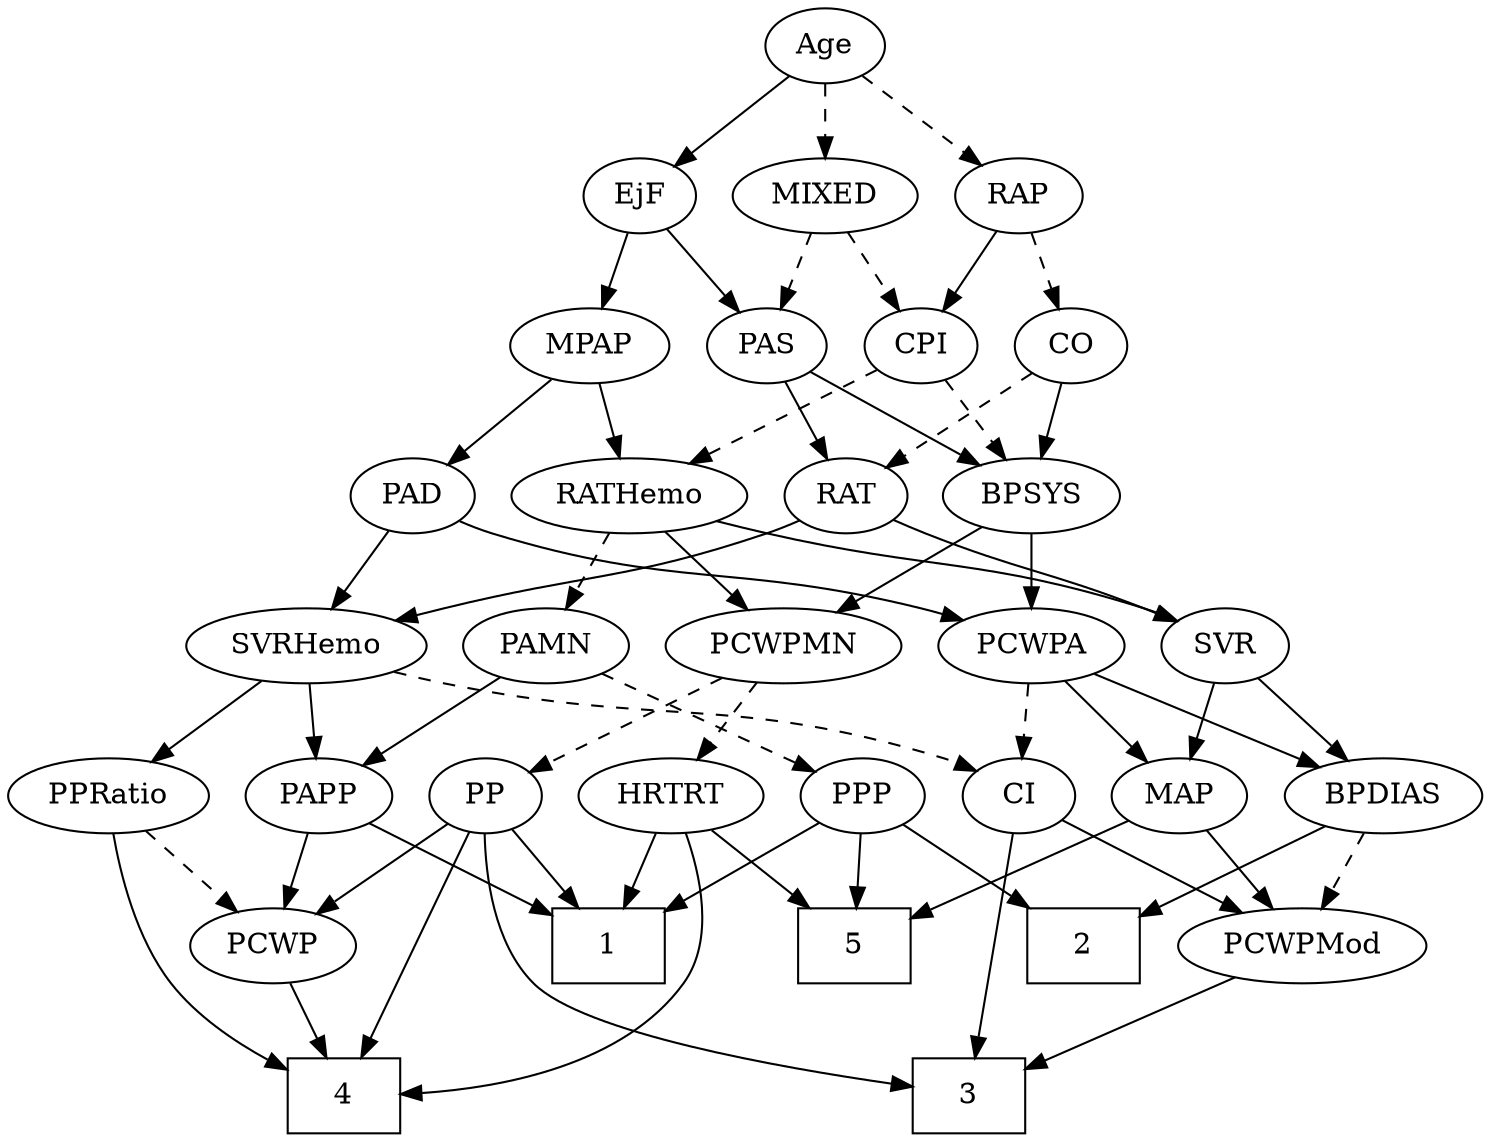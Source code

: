 strict digraph {
	graph [bb="0,0,656.89,540"];
	node [label="\N"];
	1	[height=0.5,
		pos="261.65,90",
		shape=box,
		width=0.75];
	2	[height=0.5,
		pos="483.65,90",
		shape=box,
		width=0.75];
	3	[height=0.5,
		pos="428.65,18",
		shape=box,
		width=0.75];
	4	[height=0.5,
		pos="137.65,18",
		shape=box,
		width=0.75];
	5	[height=0.5,
		pos="373.65,90",
		shape=box,
		width=0.75];
	Age	[height=0.5,
		pos="356.65,522",
		width=0.75];
	EjF	[height=0.5,
		pos="271.65,450",
		width=0.75];
	Age -> EjF	[pos="e,287.99,464.46 340.26,507.5 327.68,497.14 310.11,482.67 295.9,470.97",
		style=solid];
	RAP	[height=0.5,
		pos="442.65,450",
		width=0.77632];
	Age -> RAP	[pos="e,425.82,464.69 373.23,507.5 385.88,497.21 403.5,482.86 417.83,471.2",
		style=dashed];
	MIXED	[height=0.5,
		pos="356.65,450",
		width=1.1193];
	Age -> MIXED	[pos="e,356.65,468.1 356.65,503.7 356.65,495.98 356.65,486.71 356.65,478.11",
		style=dashed];
	MPAP	[height=0.5,
		pos="245.65,378",
		width=0.97491];
	EjF -> MPAP	[pos="e,251.94,395.96 265.48,432.41 262.49,424.34 258.81,414.43 255.44,405.35",
		style=solid];
	PAS	[height=0.5,
		pos="325.65,378",
		width=0.75];
	EjF -> PAS	[pos="e,313.7,394.49 283.63,433.46 290.62,424.4 299.58,412.79 307.43,402.61",
		style=solid];
	CO	[height=0.5,
		pos="469.65,378",
		width=0.75];
	RAP -> CO	[pos="e,463.11,395.96 449.05,432.41 452.16,424.34 455.98,414.43 459.48,405.35",
		style=dashed];
	CPI	[height=0.5,
		pos="397.65,378",
		width=0.75];
	RAP -> CPI	[pos="e,407.82,394.82 432.44,433.12 426.8,424.34 419.67,413.26 413.34,403.42",
		style=solid];
	MIXED -> PAS	[pos="e,333.08,395.79 349.14,432.05 345.56,423.97 341.2,414.12 337.21,405.11",
		style=dashed];
	MIXED -> CPI	[pos="e,388.28,394.99 366.36,432.41 371.39,423.83 377.62,413.19 383.2,403.67",
		style=dashed];
	PAD	[height=0.5,
		pos="172.65,306",
		width=0.79437];
	MPAP -> PAD	[pos="e,187.96,321.68 229.81,361.81 219.72,352.14 206.5,339.46 195.31,328.73",
		style=solid];
	RATHemo	[height=0.5,
		pos="268.65,306",
		width=1.3721];
	MPAP -> RATHemo	[pos="e,262.97,324.28 251.21,360.05 253.8,352.18 256.94,342.62 259.84,333.79",
		style=solid];
	BPSYS	[height=0.5,
		pos="446.65,306",
		width=1.0471];
	PCWPA	[height=0.5,
		pos="446.65,234",
		width=1.1555];
	BPSYS -> PCWPA	[pos="e,446.65,252.1 446.65,287.7 446.65,279.98 446.65,270.71 446.65,262.11",
		style=solid];
	PCWPMN	[height=0.5,
		pos="336.65,234",
		width=1.3902];
	BPSYS -> PCWPMN	[pos="e,360.24,250.01 424.91,291.17 408.88,280.97 386.8,266.92 368.74,255.42",
		style=solid];
	PAD -> PCWPA	[pos="e,415.55,246.08 194.42,294.24 199.64,291.94 205.27,289.7 210.65,288 290.51,262.73 314.63,273.29 395.65,252 399,251.12 402.45,250.14 \
405.9,249.1",
		style=solid];
	SVRHemo	[height=0.5,
		pos="128.65,234",
		width=1.3902];
	PAD -> SVRHemo	[pos="e,139.2,251.8 162.66,289.12 157.36,280.68 150.71,270.1 144.7,260.55",
		style=solid];
	CO -> BPSYS	[pos="e,452.32,324.28 464.08,360.05 461.49,352.18 458.35,342.62 455.45,333.79",
		style=solid];
	RAT	[height=0.5,
		pos="363.65,306",
		width=0.75827];
	CO -> RAT	[pos="e,382.25,319.29 451.18,364.81 434.49,353.78 409.7,337.41 390.76,324.9",
		style=dashed];
	PAS -> BPSYS	[pos="e,423.64,320.31 345.36,365.6 364.19,354.7 392.9,338.09 414.95,325.34",
		style=solid];
	PAS -> RAT	[pos="e,354.88,323.15 334.46,360.76 339.06,352.28 344.8,341.71 349.97,332.2",
		style=solid];
	PAMN	[height=0.5,
		pos="232.65,234",
		width=1.011];
	PPP	[height=0.5,
		pos="375.65,162",
		width=0.75];
	PAMN -> PPP	[pos="e,354.29,173.46 257.56,220.81 281.93,208.88 319.1,190.68 345.21,177.9",
		style=dashed];
	PAPP	[height=0.5,
		pos="128.65,162",
		width=0.88464];
	PAMN -> PAPP	[pos="e,148.25,176.2 211.6,218.83 195.83,208.22 174.09,193.59 156.82,181.96",
		style=solid];
	RATHemo -> PAMN	[pos="e,241.28,251.79 259.93,288.05 255.73,279.89 250.6,269.91 245.93,260.82",
		style=dashed];
	SVR	[height=0.5,
		pos="534.65,234",
		width=0.77632];
	RATHemo -> SVR	[pos="e,513.06,245.89 305.68,293.89 312.93,291.84 320.51,289.78 327.65,288 402.58,269.3 424.33,276.27 497.65,252 499.56,251.37 501.5,250.66 \
503.45,249.91",
		style=solid];
	RATHemo -> PCWPMN	[pos="e,320.96,251.15 284.42,288.76 293.17,279.75 304.22,268.39 313.89,258.43",
		style=solid];
	CPI -> BPSYS	[pos="e,435.12,323.47 408.52,361.46 414.63,352.74 422.39,341.65 429.31,331.76",
		style=dashed];
	CPI -> RATHemo	[pos="e,295.25,321.44 377.21,365.91 357.64,355.29 327.71,339.05 304.22,326.31",
		style=dashed];
	RAT -> SVR	[pos="e,512.86,245.36 384.83,294.61 389.66,292.35 394.8,290.03 399.65,288 442.45,270.08 454.75,269.7 497.65,252 499.51,251.23 501.42,250.42 \
503.33,249.59",
		style=solid];
	RAT -> SVRHemo	[pos="e,166.37,246.04 342.39,294.46 337.3,292.15 331.84,289.85 326.65,288 266.53,266.59 249.2,268.84 187.65,252 183.88,250.97 179.98,249.89 \
176.07,248.79",
		style=solid];
	BPDIAS	[height=0.5,
		pos="614.65,162",
		width=1.1735];
	SVR -> BPDIAS	[pos="e,596.81,178.61 550.84,218.83 561.77,209.27 576.44,196.43 588.96,185.48",
		style=solid];
	MAP	[height=0.5,
		pos="523.65,162",
		width=0.84854];
	SVR -> MAP	[pos="e,526.36,180.28 531.98,216.05 530.77,208.35 529.31,199.03 527.95,190.36",
		style=solid];
	PCWPMod	[height=0.5,
		pos="580.65,90",
		width=1.4443];
	PCWPMod -> 3	[pos="e,455.81,31.509 550.62,75.17 526.04,63.85 491.18,47.797 465.02,35.75",
		style=solid];
	PCWPA -> BPDIAS	[pos="e,585.58,175.11 475.53,220.97 503.29,209.4 545.45,191.83 576.07,179.07",
		style=solid];
	PCWPA -> MAP	[pos="e,507.66,177.54 463.74,217.46 474.39,207.78 488.26,195.17 499.96,184.53",
		style=solid];
	CI	[height=0.5,
		pos="447.65,162",
		width=0.75];
	PCWPA -> CI	[pos="e,447.4,180.1 446.89,215.7 447,207.98 447.14,198.71 447.26,190.11",
		style=dashed];
	PP	[height=0.5,
		pos="205.65,162",
		width=0.75];
	PCWPMN -> PP	[pos="e,226.01,173.88 309.82,218.67 288.08,207.05 257.47,190.69 235.06,178.72",
		style=dashed];
	HRTRT	[height=0.5,
		pos="290.65,162",
		width=1.1013];
	PCWPMN -> HRTRT	[pos="e,301.47,179.47 325.75,216.41 320.19,207.95 313.31,197.49 307.13,188.08",
		style=dashed];
	PPRatio	[height=0.5,
		pos="39.646,162",
		width=1.1013];
	SVRHemo -> PPRatio	[pos="e,58.545,177.86 108.45,217.12 96.049,207.36 80.015,194.75 66.545,184.16",
		style=solid];
	SVRHemo -> CI	[pos="e,427.11,173.91 165.29,221.7 172.65,219.64 180.36,217.63 187.65,216 286.05,194 315.32,209.82 411.65,180 413.58,179.4 415.54,178.72 \
417.49,177.98",
		style=dashed];
	SVRHemo -> PAPP	[pos="e,128.65,180.1 128.65,215.7 128.65,207.98 128.65,198.71 128.65,190.11",
		style=solid];
	BPDIAS -> 2	[pos="e,511.09,105.66 589.39,147.5 569.74,137 542.21,122.29 520.16,110.51",
		style=solid];
	BPDIAS -> PCWPMod	[pos="e,588.8,107.79 606.42,144.05 602.45,135.89 597.6,125.91 593.19,116.82",
		style=dashed];
	MAP -> 5	[pos="e,400.85,103.69 500.54,150.22 476.39,138.95 438.18,121.11 409.99,107.96",
		style=solid];
	MAP -> PCWPMod	[pos="e,567.24,107.47 536.3,145.46 543.47,136.65 552.61,125.43 560.73,115.46",
		style=solid];
	PP -> 1	[pos="e,247.95,108.13 217.8,145.81 224.73,137.14 233.6,126.05 241.55,116.12",
		style=solid];
	PP -> 3	[pos="e,401.48,22.566 204.56,143.82 204.29,123.87 207.05,91.247 225.65,72 248.38,48.474 339.15,31.869 391.29,24.055",
		style=solid];
	PP -> 4	[pos="e,145.99,36.425 197.85,144.71 186.25,120.49 164.33,74.731 150.39,45.609",
		style=solid];
	PCWP	[height=0.5,
		pos="105.65,90",
		width=0.97491];
	PP -> PCWP	[pos="e,125.78,105.09 187.77,148.49 172.94,138.1 151.57,123.15 134.35,111.09",
		style=solid];
	PPP -> 1	[pos="e,288.78,107.66 356.31,149.13 340.22,139.25 316.89,124.92 297.42,112.97",
		style=solid];
	PPP -> 2	[pos="e,457.36,108.03 394.46,148.81 409.42,139.11 430.75,125.28 448.81,113.58",
		style=solid];
	PPP -> 5	[pos="e,374.14,108.1 375.15,143.7 374.93,135.98 374.67,126.71 374.42,118.11",
		style=solid];
	PPRatio -> 4	[pos="e,110.63,31.534 40.343,143.81 41.875,124.73 46.682,93.775 61.646,72 71.756,57.288 87.382,45.372 101.84,36.593",
		style=solid];
	PPRatio -> PCWP	[pos="e,90.729,106.82 54.623,145.12 63.23,135.99 74.197,124.36 83.756,114.22",
		style=dashed];
	PCWP -> 4	[pos="e,129.67,36.447 113.23,72.411 116.87,64.454 121.32,54.722 125.42,45.756",
		style=solid];
	CI -> 3	[pos="e,430.95,36.189 445.35,143.87 442.12,119.67 436.17,75.211 432.31,46.393",
		style=solid];
	CI -> PCWPMod	[pos="e,552.96,105.57 468.14,150.22 488.3,139.61 519.52,123.17 543.96,110.31",
		style=solid];
	PAPP -> 1	[pos="e,234.37,105.36 151.21,149.13 171.49,138.45 201.64,122.58 225.32,110.12",
		style=solid];
	PAPP -> PCWP	[pos="e,111.16,107.79 123.08,144.05 120.45,136.06 117.26,126.33 114.32,117.4",
		style=solid];
	HRTRT -> 1	[pos="e,268.8,108.28 283.63,144.05 280.36,136.18 276.4,126.62 272.75,117.79",
		style=solid];
	HRTRT -> 4	[pos="e,164.66,19.002 297.96,144.16 305.11,124.84 312.89,93.109 297.65,72 269.77,33.403 212.7,22.458 174.8,19.608",
		style=solid];
	HRTRT -> 5	[pos="e,353.34,108.13 308.66,145.81 319.45,136.71 333.41,124.94 345.62,114.64",
		style=solid];
}
